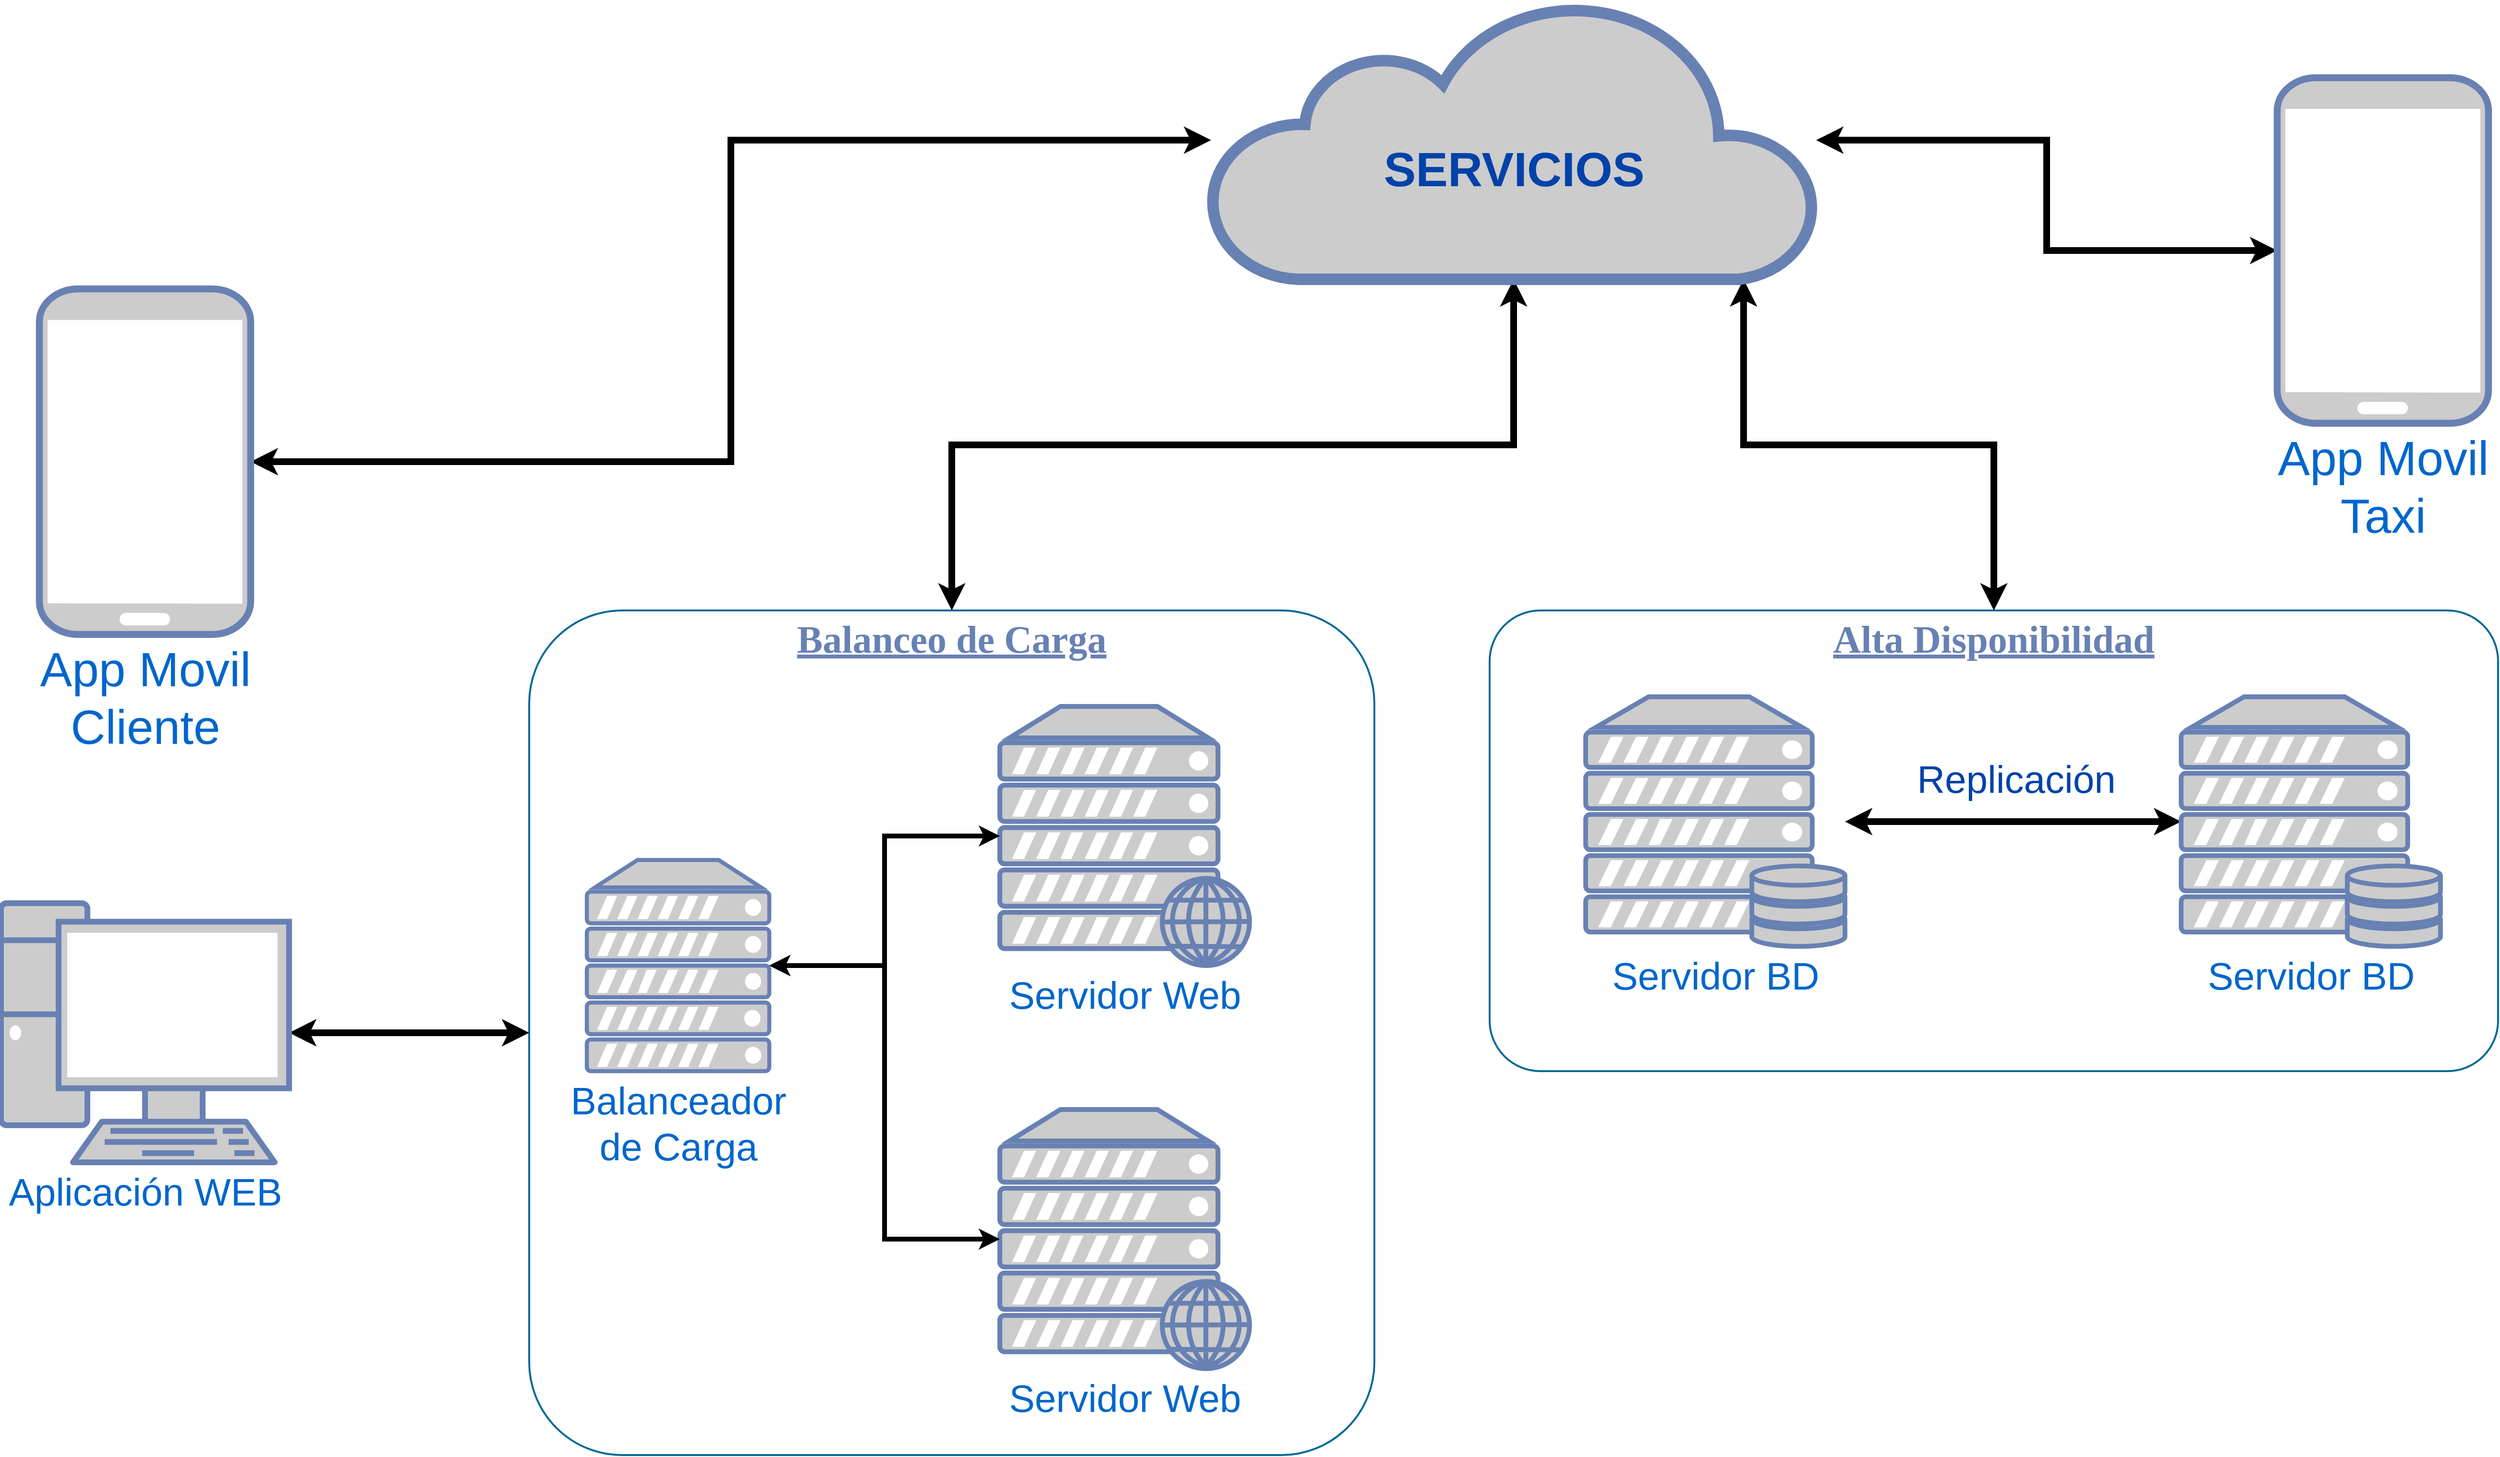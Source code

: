 <mxfile version="20.8.5" type="github">
  <diagram name="Page-1" id="bfe91b75-5d2c-26a0-9c1d-138518896778">
    <mxGraphModel dx="3996" dy="2850" grid="1" gridSize="10" guides="1" tooltips="1" connect="1" arrows="1" fold="1" page="1" pageScale="1" pageWidth="1100" pageHeight="850" background="none" math="0" shadow="0">
      <root>
        <mxCell id="0" />
        <mxCell id="1" parent="0" />
        <mxCell id="7c3789c024ecab99-82" value="&lt;font style=&quot;font-size: 40px;&quot;&gt;&lt;b&gt;&lt;u&gt;Balanceo de Carga&lt;/u&gt;&lt;/b&gt;&lt;/font&gt;" style="rounded=1;whiteSpace=wrap;html=1;shadow=0;comic=0;strokeColor=#036897;strokeWidth=2;fillColor=none;fontFamily=Verdana;fontSize=28;fontColor=#6881B3;align=center;arcSize=11;verticalAlign=top;" parent="1" vertex="1">
          <mxGeometry x="60" y="605" width="880" height="880" as="geometry" />
        </mxCell>
        <mxCell id="RNAvwY5ogVoFwGdkrAzX-10" value="&lt;font style=&quot;font-size: 40px;&quot;&gt;&lt;b&gt;&lt;u&gt;Alta Disponibilidad&lt;/u&gt;&lt;/b&gt;&lt;/font&gt;" style="rounded=1;whiteSpace=wrap;html=1;shadow=0;comic=0;strokeColor=#036897;strokeWidth=2;fillColor=none;fontFamily=Verdana;fontSize=28;fontColor=#6881B3;align=center;arcSize=11;verticalAlign=top;" parent="1" vertex="1">
          <mxGeometry x="1060" y="605" width="1050" height="480" as="geometry" />
        </mxCell>
        <mxCell id="abTZT2YKblpQgq0CwKkB-2" style="edgeStyle=orthogonalEdgeStyle;rounded=0;orthogonalLoop=1;jettySize=auto;html=1;entryX=0;entryY=0.5;entryDx=0;entryDy=0;entryPerimeter=0;fontSize=50;fontColor=#0042aa;strokeWidth=7;startArrow=classic;startFill=1;" edge="1" parent="1" source="7c3789c024ecab99-58" target="RNAvwY5ogVoFwGdkrAzX-9">
          <mxGeometry relative="1" as="geometry" />
        </mxCell>
        <mxCell id="abTZT2YKblpQgq0CwKkB-7" value="Replicación" style="edgeLabel;html=1;align=center;verticalAlign=middle;resizable=0;points=[];fontSize=40;fontColor=#0042aa;" vertex="1" connectable="0" parent="abTZT2YKblpQgq0CwKkB-2">
          <mxGeometry x="0.314" y="11" relative="1" as="geometry">
            <mxPoint x="-52" y="-34" as="offset" />
          </mxGeometry>
        </mxCell>
        <mxCell id="7c3789c024ecab99-58" value="&lt;font style=&quot;font-size: 40px;&quot;&gt;Servidor BD&lt;/font&gt;" style="fontColor=#0066CC;verticalAlign=top;verticalLabelPosition=bottom;labelPosition=center;align=center;html=1;fillColor=#CCCCCC;strokeColor=#6881B3;gradientColor=none;gradientDirection=north;strokeWidth=2;shape=mxgraph.networks.server_storage;rounded=0;shadow=0;comic=0;" parent="1" vertex="1">
          <mxGeometry x="1160" y="695" width="270" height="260" as="geometry" />
        </mxCell>
        <mxCell id="RNAvwY5ogVoFwGdkrAzX-12" value="" style="edgeStyle=orthogonalEdgeStyle;rounded=0;orthogonalLoop=1;jettySize=auto;html=1;fontSize=40;entryX=1;entryY=0.5;entryDx=0;entryDy=0;strokeWidth=7;entryPerimeter=0;exitX=0;exitY=0.5;exitDx=0;exitDy=0;startArrow=classic;startFill=1;" parent="1" source="7c3789c024ecab99-82" target="7c3789c024ecab99-61" edge="1">
          <mxGeometry relative="1" as="geometry">
            <mxPoint x="520" y="670" as="sourcePoint" />
            <mxPoint x="530" y="875" as="targetPoint" />
          </mxGeometry>
        </mxCell>
        <mxCell id="7c3789c024ecab99-61" value="&lt;span style=&quot;font-size: 40px;&quot;&gt;Aplicación WEB&lt;br&gt;&lt;/span&gt;" style="fontColor=#0066CC;verticalAlign=top;verticalLabelPosition=bottom;labelPosition=center;align=center;html=1;fillColor=#CCCCCC;strokeColor=#6881B3;gradientColor=none;gradientDirection=north;strokeWidth=2;shape=mxgraph.networks.pc;rounded=0;shadow=0;comic=0;" parent="1" vertex="1">
          <mxGeometry x="-490" y="910" width="300" height="270" as="geometry" />
        </mxCell>
        <mxCell id="RNAvwY5ogVoFwGdkrAzX-3" value="Servidor Web" style="fontColor=#0066CC;verticalAlign=top;verticalLabelPosition=bottom;labelPosition=center;align=center;html=1;outlineConnect=0;fillColor=#CCCCCC;strokeColor=#6881B3;gradientColor=none;gradientDirection=north;strokeWidth=2;shape=mxgraph.networks.web_server;fontSize=40;" parent="1" vertex="1">
          <mxGeometry x="550" y="705" width="260" height="270" as="geometry" />
        </mxCell>
        <mxCell id="RNAvwY5ogVoFwGdkrAzX-6" value="Servidor Web" style="fontColor=#0066CC;verticalAlign=top;verticalLabelPosition=bottom;labelPosition=center;align=center;html=1;outlineConnect=0;fillColor=#CCCCCC;strokeColor=#6881B3;gradientColor=none;gradientDirection=north;strokeWidth=2;shape=mxgraph.networks.web_server;fontSize=40;" parent="1" vertex="1">
          <mxGeometry x="550" y="1125" width="260" height="270" as="geometry" />
        </mxCell>
        <mxCell id="RNAvwY5ogVoFwGdkrAzX-9" value="&lt;font style=&quot;font-size: 40px;&quot;&gt;Servidor BD&lt;/font&gt;" style="fontColor=#0066CC;verticalAlign=top;verticalLabelPosition=bottom;labelPosition=center;align=center;html=1;fillColor=#CCCCCC;strokeColor=#6881B3;gradientColor=none;gradientDirection=north;strokeWidth=2;shape=mxgraph.networks.server_storage;rounded=0;shadow=0;comic=0;" parent="1" vertex="1">
          <mxGeometry x="1780" y="695" width="270" height="260" as="geometry" />
        </mxCell>
        <mxCell id="RNAvwY5ogVoFwGdkrAzX-25" style="edgeStyle=orthogonalEdgeStyle;rounded=0;orthogonalLoop=1;jettySize=auto;html=1;exitX=1;exitY=0.5;exitDx=0;exitDy=0;exitPerimeter=0;entryX=0;entryY=0.5;entryDx=0;entryDy=0;entryPerimeter=0;strokeWidth=5;fontSize=40;startArrow=classic;startFill=1;" parent="1" source="RNAvwY5ogVoFwGdkrAzX-24" target="RNAvwY5ogVoFwGdkrAzX-3" edge="1">
          <mxGeometry relative="1" as="geometry" />
        </mxCell>
        <mxCell id="RNAvwY5ogVoFwGdkrAzX-26" style="edgeStyle=orthogonalEdgeStyle;rounded=0;orthogonalLoop=1;jettySize=auto;html=1;exitX=1;exitY=0.5;exitDx=0;exitDy=0;exitPerimeter=0;entryX=0;entryY=0.5;entryDx=0;entryDy=0;entryPerimeter=0;strokeWidth=5;fontSize=40;startArrow=classic;startFill=1;" parent="1" source="RNAvwY5ogVoFwGdkrAzX-24" target="RNAvwY5ogVoFwGdkrAzX-6" edge="1">
          <mxGeometry relative="1" as="geometry" />
        </mxCell>
        <mxCell id="RNAvwY5ogVoFwGdkrAzX-24" value="Balanceador &lt;br&gt;de Carga" style="fontColor=#0066CC;verticalAlign=top;verticalLabelPosition=bottom;labelPosition=center;align=center;html=1;outlineConnect=0;fillColor=#CCCCCC;strokeColor=#6881B3;gradientColor=none;gradientDirection=north;strokeWidth=2;shape=mxgraph.networks.server;fontSize=40;" parent="1" vertex="1">
          <mxGeometry x="120" y="865" width="190" height="220" as="geometry" />
        </mxCell>
        <mxCell id="abTZT2YKblpQgq0CwKkB-3" style="edgeStyle=orthogonalEdgeStyle;rounded=0;orthogonalLoop=1;jettySize=auto;html=1;entryX=0.5;entryY=0;entryDx=0;entryDy=0;strokeWidth=7;fontSize=50;fontColor=#0042aa;startArrow=classic;startFill=1;exitX=0.88;exitY=1;exitDx=0;exitDy=0;exitPerimeter=0;" edge="1" parent="1" source="abTZT2YKblpQgq0CwKkB-1" target="RNAvwY5ogVoFwGdkrAzX-10">
          <mxGeometry relative="1" as="geometry" />
        </mxCell>
        <mxCell id="abTZT2YKblpQgq0CwKkB-4" style="edgeStyle=orthogonalEdgeStyle;rounded=0;orthogonalLoop=1;jettySize=auto;html=1;strokeWidth=7;fontSize=50;fontColor=#0042aa;startArrow=classic;startFill=1;" edge="1" parent="1" source="abTZT2YKblpQgq0CwKkB-1" target="7c3789c024ecab99-82">
          <mxGeometry relative="1" as="geometry" />
        </mxCell>
        <mxCell id="abTZT2YKblpQgq0CwKkB-6" style="edgeStyle=orthogonalEdgeStyle;rounded=0;orthogonalLoop=1;jettySize=auto;html=1;entryX=1;entryY=0.5;entryDx=0;entryDy=0;entryPerimeter=0;strokeWidth=7;fontSize=50;fontColor=#0042aa;startArrow=classic;startFill=1;" edge="1" parent="1" source="abTZT2YKblpQgq0CwKkB-1" target="abTZT2YKblpQgq0CwKkB-5">
          <mxGeometry relative="1" as="geometry" />
        </mxCell>
        <mxCell id="abTZT2YKblpQgq0CwKkB-11" style="edgeStyle=orthogonalEdgeStyle;rounded=0;orthogonalLoop=1;jettySize=auto;html=1;strokeWidth=7;fontSize=40;fontColor=#0042aa;startArrow=classic;startFill=1;" edge="1" parent="1" source="abTZT2YKblpQgq0CwKkB-1" target="abTZT2YKblpQgq0CwKkB-10">
          <mxGeometry relative="1" as="geometry" />
        </mxCell>
        <mxCell id="abTZT2YKblpQgq0CwKkB-1" value="&lt;font size=&quot;1&quot;&gt;&lt;b style=&quot;font-size: 50px;&quot;&gt;&lt;br&gt;&lt;font color=&quot;#0042aa&quot;&gt;SERVICIOS&lt;/font&gt;&lt;/b&gt;&lt;/font&gt;" style="html=1;outlineConnect=0;fillColor=#CCCCCC;strokeColor=#6881B3;gradientColor=none;gradientDirection=north;strokeWidth=2;shape=mxgraph.networks.cloud;fontColor=#ffffff;" vertex="1" parent="1">
          <mxGeometry x="770" y="-30" width="630" height="290" as="geometry" />
        </mxCell>
        <mxCell id="abTZT2YKblpQgq0CwKkB-5" value="App Movil&lt;br&gt;Cliente" style="fontColor=#0066CC;verticalAlign=top;verticalLabelPosition=bottom;labelPosition=center;align=center;html=1;outlineConnect=0;fillColor=#CCCCCC;strokeColor=#6881B3;gradientColor=none;gradientDirection=north;strokeWidth=2;shape=mxgraph.networks.mobile;fontSize=50;" vertex="1" parent="1">
          <mxGeometry x="-450" y="270" width="220" height="360" as="geometry" />
        </mxCell>
        <mxCell id="abTZT2YKblpQgq0CwKkB-10" value="App Movil&lt;br&gt;Taxi" style="fontColor=#0066CC;verticalAlign=top;verticalLabelPosition=bottom;labelPosition=center;align=center;html=1;outlineConnect=0;fillColor=#CCCCCC;strokeColor=#6881B3;gradientColor=none;gradientDirection=north;strokeWidth=2;shape=mxgraph.networks.mobile;fontSize=50;" vertex="1" parent="1">
          <mxGeometry x="1880" y="50" width="220" height="360" as="geometry" />
        </mxCell>
      </root>
    </mxGraphModel>
  </diagram>
</mxfile>
